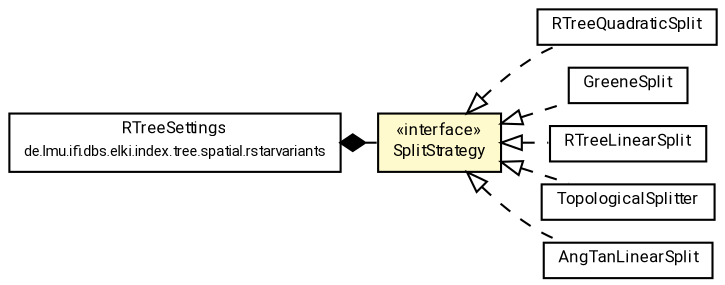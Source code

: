 #!/usr/local/bin/dot
#
# Class diagram 
# Generated by UMLGraph version R5_7_2-60-g0e99a6 (http://www.spinellis.gr/umlgraph/)
#

digraph G {
	graph [fontnames="svg"]
	edge [fontname="Roboto",fontsize=7,labelfontname="Roboto",labelfontsize=7,color="black"];
	node [fontname="Roboto",fontcolor="black",fontsize=8,shape=plaintext,margin=0,width=0,height=0];
	nodesep=0.15;
	ranksep=0.25;
	rankdir=LR;
	// de.lmu.ifi.dbs.elki.index.tree.spatial.rstarvariants.RTreeSettings
	c9951810 [label=<<table title="de.lmu.ifi.dbs.elki.index.tree.spatial.rstarvariants.RTreeSettings" border="0" cellborder="1" cellspacing="0" cellpadding="2" href="../../RTreeSettings.html" target="_parent">
		<tr><td><table border="0" cellspacing="0" cellpadding="1">
		<tr><td align="center" balign="center"> <font face="Roboto">RTreeSettings</font> </td></tr>
		<tr><td align="center" balign="center"> <font face="Roboto" point-size="7.0">de.lmu.ifi.dbs.elki.index.tree.spatial.rstarvariants</font> </td></tr>
		</table></td></tr>
		</table>>, URL="../../RTreeSettings.html"];
	// de.lmu.ifi.dbs.elki.index.tree.spatial.rstarvariants.strategies.split.RTreeQuadraticSplit
	c9951822 [label=<<table title="de.lmu.ifi.dbs.elki.index.tree.spatial.rstarvariants.strategies.split.RTreeQuadraticSplit" border="0" cellborder="1" cellspacing="0" cellpadding="2" href="RTreeQuadraticSplit.html" target="_parent">
		<tr><td><table border="0" cellspacing="0" cellpadding="1">
		<tr><td align="center" balign="center"> <font face="Roboto">RTreeQuadraticSplit</font> </td></tr>
		</table></td></tr>
		</table>>, URL="RTreeQuadraticSplit.html"];
	// de.lmu.ifi.dbs.elki.index.tree.spatial.rstarvariants.strategies.split.GreeneSplit
	c9951824 [label=<<table title="de.lmu.ifi.dbs.elki.index.tree.spatial.rstarvariants.strategies.split.GreeneSplit" border="0" cellborder="1" cellspacing="0" cellpadding="2" href="GreeneSplit.html" target="_parent">
		<tr><td><table border="0" cellspacing="0" cellpadding="1">
		<tr><td align="center" balign="center"> <font face="Roboto">GreeneSplit</font> </td></tr>
		</table></td></tr>
		</table>>, URL="GreeneSplit.html"];
	// de.lmu.ifi.dbs.elki.index.tree.spatial.rstarvariants.strategies.split.SplitStrategy
	c9951826 [label=<<table title="de.lmu.ifi.dbs.elki.index.tree.spatial.rstarvariants.strategies.split.SplitStrategy" border="0" cellborder="1" cellspacing="0" cellpadding="2" bgcolor="lemonChiffon" href="SplitStrategy.html" target="_parent">
		<tr><td><table border="0" cellspacing="0" cellpadding="1">
		<tr><td align="center" balign="center"> &#171;interface&#187; </td></tr>
		<tr><td align="center" balign="center"> <font face="Roboto">SplitStrategy</font> </td></tr>
		</table></td></tr>
		</table>>, URL="SplitStrategy.html"];
	// de.lmu.ifi.dbs.elki.index.tree.spatial.rstarvariants.strategies.split.RTreeLinearSplit
	c9951827 [label=<<table title="de.lmu.ifi.dbs.elki.index.tree.spatial.rstarvariants.strategies.split.RTreeLinearSplit" border="0" cellborder="1" cellspacing="0" cellpadding="2" href="RTreeLinearSplit.html" target="_parent">
		<tr><td><table border="0" cellspacing="0" cellpadding="1">
		<tr><td align="center" balign="center"> <font face="Roboto">RTreeLinearSplit</font> </td></tr>
		</table></td></tr>
		</table>>, URL="RTreeLinearSplit.html"];
	// de.lmu.ifi.dbs.elki.index.tree.spatial.rstarvariants.strategies.split.TopologicalSplitter
	c9951829 [label=<<table title="de.lmu.ifi.dbs.elki.index.tree.spatial.rstarvariants.strategies.split.TopologicalSplitter" border="0" cellborder="1" cellspacing="0" cellpadding="2" href="TopologicalSplitter.html" target="_parent">
		<tr><td><table border="0" cellspacing="0" cellpadding="1">
		<tr><td align="center" balign="center"> <font face="Roboto">TopologicalSplitter</font> </td></tr>
		</table></td></tr>
		</table>>, URL="TopologicalSplitter.html"];
	// de.lmu.ifi.dbs.elki.index.tree.spatial.rstarvariants.strategies.split.AngTanLinearSplit
	c9951832 [label=<<table title="de.lmu.ifi.dbs.elki.index.tree.spatial.rstarvariants.strategies.split.AngTanLinearSplit" border="0" cellborder="1" cellspacing="0" cellpadding="2" href="AngTanLinearSplit.html" target="_parent">
		<tr><td><table border="0" cellspacing="0" cellpadding="1">
		<tr><td align="center" balign="center"> <font face="Roboto">AngTanLinearSplit</font> </td></tr>
		</table></td></tr>
		</table>>, URL="AngTanLinearSplit.html"];
	// de.lmu.ifi.dbs.elki.index.tree.spatial.rstarvariants.RTreeSettings composed de.lmu.ifi.dbs.elki.index.tree.spatial.rstarvariants.strategies.split.SplitStrategy
	c9951810 -> c9951826 [arrowhead=none,arrowtail=diamond,dir=back,weight=6];
	// de.lmu.ifi.dbs.elki.index.tree.spatial.rstarvariants.strategies.split.RTreeQuadraticSplit implements de.lmu.ifi.dbs.elki.index.tree.spatial.rstarvariants.strategies.split.SplitStrategy
	c9951826 -> c9951822 [arrowtail=empty,style=dashed,dir=back,weight=9];
	// de.lmu.ifi.dbs.elki.index.tree.spatial.rstarvariants.strategies.split.GreeneSplit implements de.lmu.ifi.dbs.elki.index.tree.spatial.rstarvariants.strategies.split.SplitStrategy
	c9951826 -> c9951824 [arrowtail=empty,style=dashed,dir=back,weight=9];
	// de.lmu.ifi.dbs.elki.index.tree.spatial.rstarvariants.strategies.split.RTreeLinearSplit implements de.lmu.ifi.dbs.elki.index.tree.spatial.rstarvariants.strategies.split.SplitStrategy
	c9951826 -> c9951827 [arrowtail=empty,style=dashed,dir=back,weight=9];
	// de.lmu.ifi.dbs.elki.index.tree.spatial.rstarvariants.strategies.split.TopologicalSplitter implements de.lmu.ifi.dbs.elki.index.tree.spatial.rstarvariants.strategies.split.SplitStrategy
	c9951826 -> c9951829 [arrowtail=empty,style=dashed,dir=back,weight=9];
	// de.lmu.ifi.dbs.elki.index.tree.spatial.rstarvariants.strategies.split.AngTanLinearSplit implements de.lmu.ifi.dbs.elki.index.tree.spatial.rstarvariants.strategies.split.SplitStrategy
	c9951826 -> c9951832 [arrowtail=empty,style=dashed,dir=back,weight=9];
}

